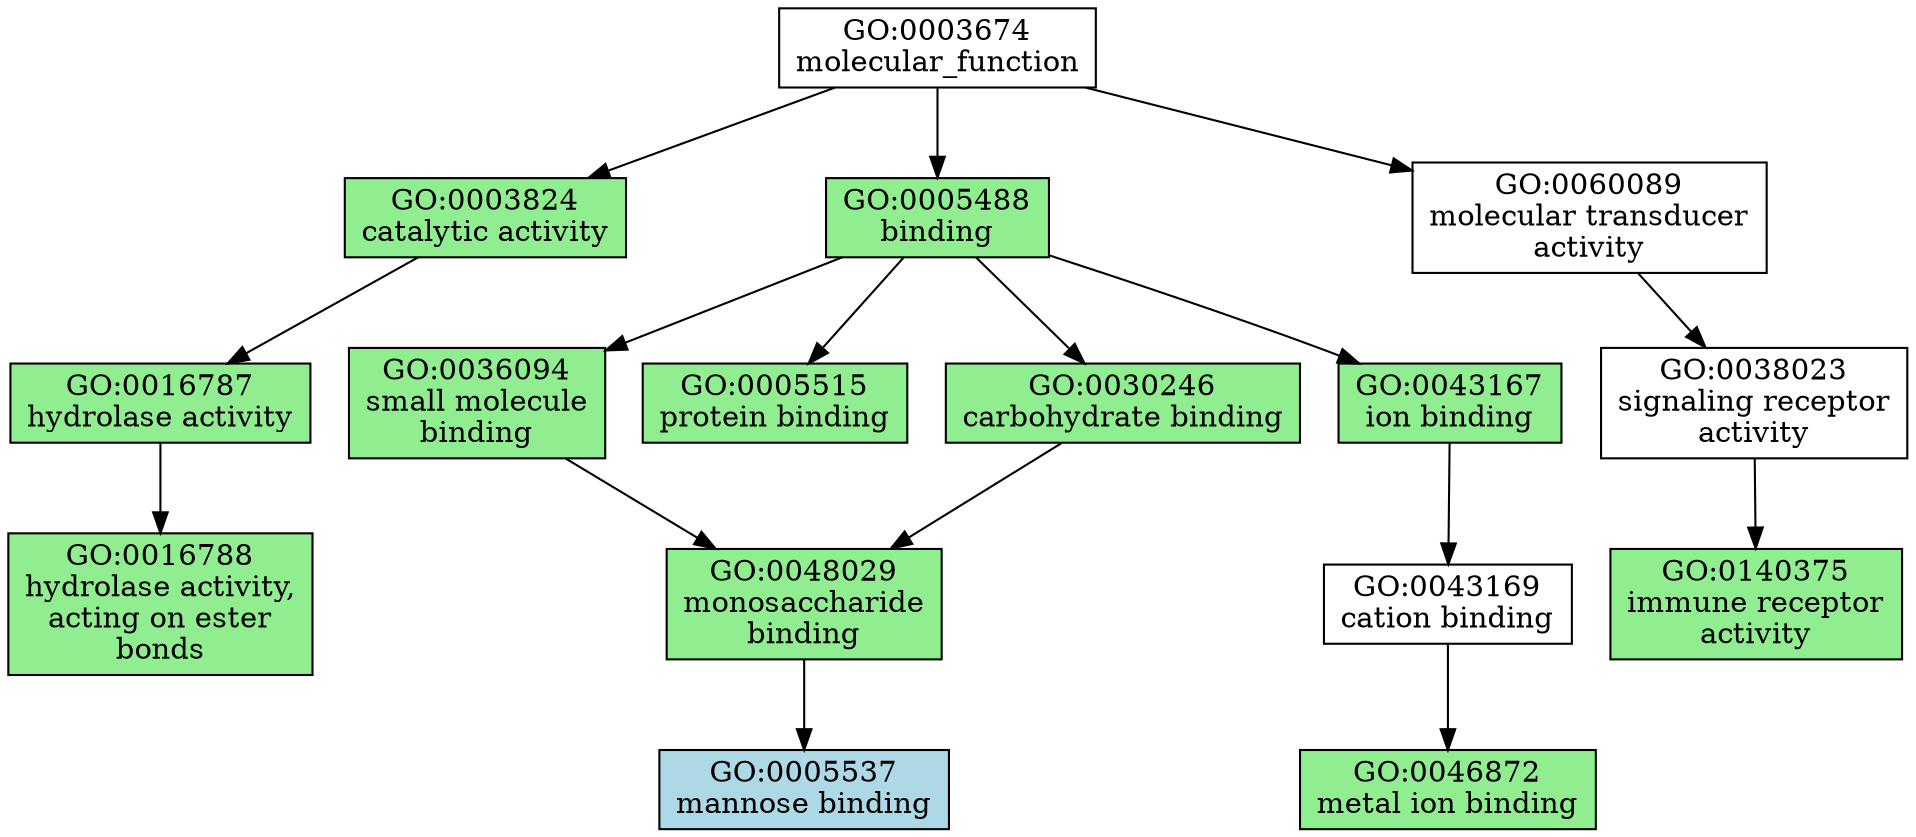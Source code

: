 digraph genescape {
"GO:0036094" [fillcolor="#90EE90", label="GO:0036094
small molecule
binding", shape=box, style=filled];
"GO:0005515" [fillcolor="#90EE90", label="GO:0005515
protein binding", shape=box, style=filled];
"GO:0003824" [fillcolor="#90EE90", label="GO:0003824
catalytic activity", shape=box, style=filled];
"GO:0030246" [fillcolor="#90EE90", label="GO:0030246
carbohydrate binding", shape=box, style=filled];
"GO:0003674" [fillcolor="#FFFFFF", label="GO:0003674
molecular_function", shape=box, style=filled];
"GO:0046872" [fillcolor="#90EE90", label="GO:0046872
metal ion binding", shape=box, style=filled];
"GO:0043167" [fillcolor="#90EE90", label="GO:0043167
ion binding", shape=box, style=filled];
"GO:0005537" [fillcolor="#ADD8E6", label="GO:0005537
mannose binding", shape=box, style=filled];
"GO:0140375" [fillcolor="#90EE90", label="GO:0140375
immune receptor
activity", shape=box, style=filled];
"GO:0043169" [fillcolor="#FFFFFF", label="GO:0043169
cation binding", shape=box, style=filled];
"GO:0038023" [fillcolor="#FFFFFF", label="GO:0038023
signaling receptor
activity", shape=box, style=filled];
"GO:0016787" [fillcolor="#90EE90", label="GO:0016787
hydrolase activity", shape=box, style=filled];
"GO:0005488" [fillcolor="#90EE90", label="GO:0005488
binding", shape=box, style=filled];
"GO:0060089" [fillcolor="#FFFFFF", label="GO:0060089
molecular transducer
activity", shape=box, style=filled];
"GO:0016788" [fillcolor="#90EE90", label="GO:0016788
hydrolase activity,
acting on ester
bonds", shape=box, style=filled];
"GO:0048029" [fillcolor="#90EE90", label="GO:0048029
monosaccharide
binding", shape=box, style=filled];
"GO:0036094" -> "GO:0048029";
"GO:0003824" -> "GO:0016787";
"GO:0030246" -> "GO:0048029";
"GO:0003674" -> "GO:0003824";
"GO:0003674" -> "GO:0005488";
"GO:0003674" -> "GO:0060089";
"GO:0043167" -> "GO:0043169";
"GO:0043169" -> "GO:0046872";
"GO:0038023" -> "GO:0140375";
"GO:0016787" -> "GO:0016788";
"GO:0005488" -> "GO:0005515";
"GO:0005488" -> "GO:0030246";
"GO:0005488" -> "GO:0036094";
"GO:0005488" -> "GO:0043167";
"GO:0060089" -> "GO:0038023";
"GO:0048029" -> "GO:0005537";
graph [dpi=121.18343195266273, size="16.9,6.0"];
}
